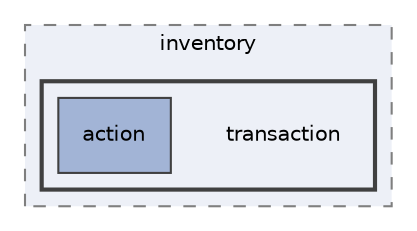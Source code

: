 digraph "transaction"
{
 // INTERACTIVE_SVG=YES
 // LATEX_PDF_SIZE
  edge [fontname="Helvetica",fontsize="10",labelfontname="Helvetica",labelfontsize="10"];
  node [fontname="Helvetica",fontsize="10",shape=record];
  compound=true
  subgraph clusterdir_8aa3e05b3c778144162028379a6046fd {
    graph [ bgcolor="#edf0f7", pencolor="grey50", style="filled,dashed,", label="inventory", fontname="Helvetica", fontsize="10", URL="dir_8aa3e05b3c778144162028379a6046fd.html"]
  subgraph clusterdir_0072c29217f03547b57a41ead6d94585 {
    graph [ bgcolor="#edf0f7", pencolor="grey25", style="filled,bold,", label="", fontname="Helvetica", fontsize="10", URL="dir_0072c29217f03547b57a41ead6d94585.html"]
    dir_0072c29217f03547b57a41ead6d94585 [shape=plaintext, label="transaction"];
  dir_04034b0bd6d53aa53682255ddd0bdeff [shape=box, label="action", style="filled,", fillcolor="#a2b4d6", color="grey25", URL="dir_04034b0bd6d53aa53682255ddd0bdeff.html"];
  }
  }
}
